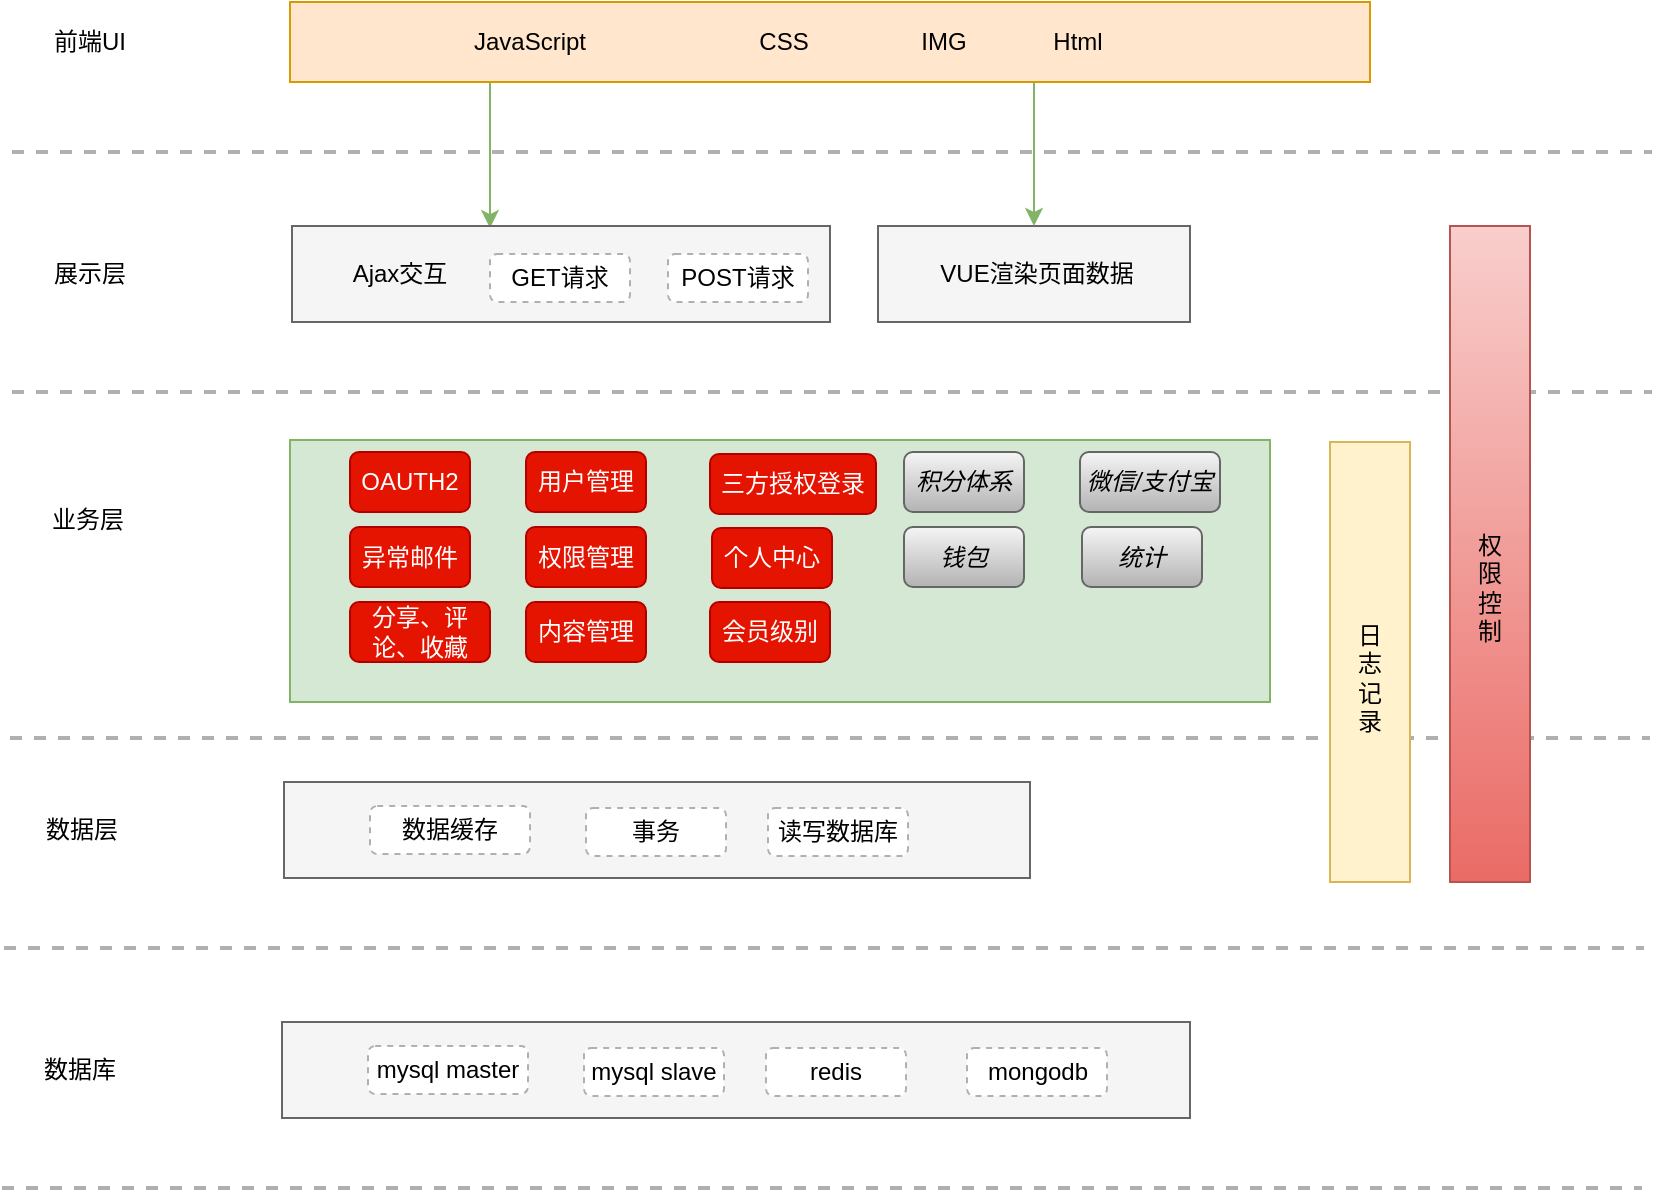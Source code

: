<mxfile version="11.1.4" type="github"><diagram id="wEb1b6HXxsMHYV4dqPqa" name="Page-1"><mxGraphModel dx="1422" dy="764" grid="1" gridSize="10" guides="1" tooltips="1" connect="1" arrows="1" fold="1" page="1" pageScale="1" pageWidth="1169" pageHeight="1654" math="0" shadow="0"><root><mxCell id="0"/><mxCell id="1" parent="0"/><mxCell id="7lN_JRS0yC2XyBkx5bSR-20" value="" style="rounded=0;whiteSpace=wrap;html=1;fillColor=#f5f5f5;strokeColor=#666666;fontColor=#333333;" parent="1" vertex="1"><mxGeometry x="584" y="192" width="156" height="48" as="geometry"/></mxCell><mxCell id="BJYu6I06ZD6bjojBF7WF-18" style="edgeStyle=orthogonalEdgeStyle;rounded=0;orthogonalLoop=1;jettySize=auto;html=1;entryX=0.368;entryY=0.021;entryDx=0;entryDy=0;entryPerimeter=0;fillColor=#d5e8d4;strokeColor=#82b366;" edge="1" parent="1" source="7lN_JRS0yC2XyBkx5bSR-3" target="7lN_JRS0yC2XyBkx5bSR-11"><mxGeometry relative="1" as="geometry"><Array as="points"><mxPoint x="390" y="140"/><mxPoint x="390" y="140"/></Array></mxGeometry></mxCell><mxCell id="BJYu6I06ZD6bjojBF7WF-19" style="edgeStyle=orthogonalEdgeStyle;rounded=0;orthogonalLoop=1;jettySize=auto;html=1;fillColor=#d5e8d4;strokeColor=#82b366;" edge="1" parent="1" source="7lN_JRS0yC2XyBkx5bSR-3" target="7lN_JRS0yC2XyBkx5bSR-20"><mxGeometry relative="1" as="geometry"><Array as="points"><mxPoint x="662" y="140"/><mxPoint x="662" y="140"/></Array></mxGeometry></mxCell><mxCell id="7lN_JRS0yC2XyBkx5bSR-3" value="" style="rounded=0;whiteSpace=wrap;html=1;fillColor=#ffe6cc;strokeColor=#d79b00;" parent="1" vertex="1"><mxGeometry x="290" y="80" width="540" height="40" as="geometry"/></mxCell><mxCell id="7lN_JRS0yC2XyBkx5bSR-5" value="" style="line;strokeWidth=2;html=1;dashed=1;strokeColor=#B0B0B0;" parent="1" vertex="1"><mxGeometry x="151" y="150" width="820" height="10" as="geometry"/></mxCell><mxCell id="7lN_JRS0yC2XyBkx5bSR-6" value="前端UI" style="text;html=1;strokeColor=none;fillColor=none;align=center;verticalAlign=middle;whiteSpace=wrap;rounded=0;" parent="1" vertex="1"><mxGeometry x="170" y="90" width="40" height="20" as="geometry"/></mxCell><mxCell id="7lN_JRS0yC2XyBkx5bSR-7" value="Html" style="text;html=1;strokeColor=none;fillColor=none;align=center;verticalAlign=middle;whiteSpace=wrap;rounded=0;" parent="1" vertex="1"><mxGeometry x="663.5" y="90" width="40" height="20" as="geometry"/></mxCell><mxCell id="7lN_JRS0yC2XyBkx5bSR-8" value="VUE渲染页面数据" style="text;html=1;strokeColor=none;fillColor=none;align=center;verticalAlign=middle;whiteSpace=wrap;rounded=0;" parent="1" vertex="1"><mxGeometry x="612" y="206" width="103" height="20" as="geometry"/></mxCell><mxCell id="7lN_JRS0yC2XyBkx5bSR-9" value="CSS" style="text;html=1;strokeColor=none;fillColor=none;align=center;verticalAlign=middle;whiteSpace=wrap;rounded=0;" parent="1" vertex="1"><mxGeometry x="517" y="90" width="40" height="20" as="geometry"/></mxCell><mxCell id="7lN_JRS0yC2XyBkx5bSR-10" value="IMG" style="text;html=1;strokeColor=none;fillColor=none;align=center;verticalAlign=middle;whiteSpace=wrap;rounded=0;" parent="1" vertex="1"><mxGeometry x="597" y="90" width="40" height="20" as="geometry"/></mxCell><mxCell id="7lN_JRS0yC2XyBkx5bSR-11" value="" style="rounded=0;whiteSpace=wrap;html=1;fillColor=#f5f5f5;strokeColor=#666666;fontColor=#333333;" parent="1" vertex="1"><mxGeometry x="291" y="192" width="269" height="48" as="geometry"/></mxCell><mxCell id="7lN_JRS0yC2XyBkx5bSR-12" value="" style="line;strokeWidth=2;html=1;dashed=1;strokeColor=#B0B0B0;" parent="1" vertex="1"><mxGeometry x="151" y="270" width="820" height="10" as="geometry"/></mxCell><mxCell id="7lN_JRS0yC2XyBkx5bSR-13" value="展示层" style="text;html=1;strokeColor=none;fillColor=none;align=center;verticalAlign=middle;whiteSpace=wrap;rounded=0;" parent="1" vertex="1"><mxGeometry x="170" y="206" width="40" height="20" as="geometry"/></mxCell><mxCell id="7lN_JRS0yC2XyBkx5bSR-18" value="Ajax交互" style="text;html=1;strokeColor=none;fillColor=none;align=center;verticalAlign=middle;whiteSpace=wrap;rounded=0;dashed=1;" parent="1" vertex="1"><mxGeometry x="320" y="206" width="50" height="20" as="geometry"/></mxCell><mxCell id="7lN_JRS0yC2XyBkx5bSR-21" value="GET请求" style="rounded=1;whiteSpace=wrap;html=1;dashed=1;strokeColor=#B0B0B0;" parent="1" vertex="1"><mxGeometry x="390" y="206" width="70" height="24" as="geometry"/></mxCell><mxCell id="7lN_JRS0yC2XyBkx5bSR-22" value="POST请求" style="rounded=1;whiteSpace=wrap;html=1;dashed=1;strokeColor=#B0B0B0;" parent="1" vertex="1"><mxGeometry x="479" y="206" width="70" height="24" as="geometry"/></mxCell><mxCell id="7lN_JRS0yC2XyBkx5bSR-27" value="" style="line;strokeWidth=2;html=1;dashed=1;strokeColor=#B0B0B0;" parent="1" vertex="1"><mxGeometry x="150" y="443" width="820" height="10" as="geometry"/></mxCell><mxCell id="7lN_JRS0yC2XyBkx5bSR-28" value="业务层" style="text;html=1;strokeColor=none;fillColor=none;align=center;verticalAlign=middle;whiteSpace=wrap;rounded=0;" parent="1" vertex="1"><mxGeometry x="169" y="329" width="40" height="20" as="geometry"/></mxCell><mxCell id="7lN_JRS0yC2XyBkx5bSR-32" value="" style="rounded=0;whiteSpace=wrap;html=1;strokeColor=#82b366;fillColor=#d5e8d4;" parent="1" vertex="1"><mxGeometry x="290" y="299" width="490" height="131" as="geometry"/></mxCell><mxCell id="7lN_JRS0yC2XyBkx5bSR-33" value="OAUTH2" style="rounded=1;whiteSpace=wrap;html=1;strokeColor=#B20000;fillColor=#e51400;fontColor=#ffffff;" parent="1" vertex="1"><mxGeometry x="320" y="305" width="60" height="30" as="geometry"/></mxCell><mxCell id="7lN_JRS0yC2XyBkx5bSR-34" value="异常邮件" style="rounded=1;whiteSpace=wrap;html=1;strokeColor=#B20000;fillColor=#e51400;fontColor=#ffffff;" parent="1" vertex="1"><mxGeometry x="320" y="342.5" width="60" height="30" as="geometry"/></mxCell><mxCell id="7lN_JRS0yC2XyBkx5bSR-35" value="用户管理" style="rounded=1;whiteSpace=wrap;html=1;strokeColor=#B20000;fillColor=#e51400;fontColor=#ffffff;" parent="1" vertex="1"><mxGeometry x="408" y="305" width="60" height="30" as="geometry"/></mxCell><mxCell id="7lN_JRS0yC2XyBkx5bSR-36" value="权限管理" style="rounded=1;whiteSpace=wrap;html=1;strokeColor=#B20000;fillColor=#e51400;fontColor=#ffffff;" parent="1" vertex="1"><mxGeometry x="408" y="342.5" width="60" height="30" as="geometry"/></mxCell><mxCell id="7lN_JRS0yC2XyBkx5bSR-40" value="内容管理" style="rounded=1;whiteSpace=wrap;html=1;strokeColor=#B20000;fillColor=#e51400;fontColor=#ffffff;" parent="1" vertex="1"><mxGeometry x="408" y="380" width="60" height="30" as="geometry"/></mxCell><mxCell id="7lN_JRS0yC2XyBkx5bSR-41" value="统计" style="rounded=1;whiteSpace=wrap;html=1;strokeColor=#666666;fillColor=#f5f5f5;fontStyle=2;gradientColor=#b3b3b3;" parent="1" vertex="1"><mxGeometry x="686" y="342.5" width="60" height="30" as="geometry"/></mxCell><mxCell id="7lN_JRS0yC2XyBkx5bSR-42" value="积分体系" style="rounded=1;whiteSpace=wrap;html=1;strokeColor=#666666;fillColor=#f5f5f5;fontStyle=2;gradientColor=#b3b3b3;" parent="1" vertex="1"><mxGeometry x="597" y="305" width="60" height="30" as="geometry"/></mxCell><mxCell id="7lN_JRS0yC2XyBkx5bSR-43" value="会员级别" style="rounded=1;whiteSpace=wrap;html=1;strokeColor=#B20000;fillColor=#e51400;fontColor=#ffffff;" parent="1" vertex="1"><mxGeometry x="500" y="380" width="60" height="30" as="geometry"/></mxCell><mxCell id="7lN_JRS0yC2XyBkx5bSR-44" value="个人中心" style="rounded=1;whiteSpace=wrap;html=1;strokeColor=#B20000;fillColor=#e51400;fontColor=#ffffff;" parent="1" vertex="1"><mxGeometry x="501" y="343" width="60" height="30" as="geometry"/></mxCell><mxCell id="7lN_JRS0yC2XyBkx5bSR-45" value="钱包" style="rounded=1;whiteSpace=wrap;html=1;strokeColor=#666666;fillColor=#f5f5f5;fontStyle=2;gradientColor=#b3b3b3;" parent="1" vertex="1"><mxGeometry x="597" y="342.5" width="60" height="30" as="geometry"/></mxCell><mxCell id="7lN_JRS0yC2XyBkx5bSR-46" value="微信/支付宝" style="rounded=1;whiteSpace=wrap;html=1;strokeColor=#666666;fillColor=#f5f5f5;fontStyle=2;gradientColor=#b3b3b3;" parent="1" vertex="1"><mxGeometry x="685" y="305" width="70" height="30" as="geometry"/></mxCell><mxCell id="7lN_JRS0yC2XyBkx5bSR-50" value="三方授权登录" style="rounded=1;whiteSpace=wrap;html=1;strokeColor=#B20000;fillColor=#e51400;fontColor=#ffffff;" parent="1" vertex="1"><mxGeometry x="500" y="306" width="83" height="30" as="geometry"/></mxCell><mxCell id="7lN_JRS0yC2XyBkx5bSR-51" value="分享、评论、收藏" style="rounded=1;whiteSpace=wrap;html=1;strokeColor=#B20000;fillColor=#e51400;fontColor=#ffffff;" parent="1" vertex="1"><mxGeometry x="320" y="380" width="70" height="30" as="geometry"/></mxCell><mxCell id="BJYu6I06ZD6bjojBF7WF-3" value="" style="rounded=0;whiteSpace=wrap;html=1;fillColor=#f5f5f5;strokeColor=#666666;fontColor=#333333;" vertex="1" parent="1"><mxGeometry x="287" y="470" width="373" height="48" as="geometry"/></mxCell><mxCell id="BJYu6I06ZD6bjojBF7WF-4" value="" style="line;strokeWidth=2;html=1;dashed=1;strokeColor=#B0B0B0;" vertex="1" parent="1"><mxGeometry x="147" y="548" width="820" height="10" as="geometry"/></mxCell><mxCell id="BJYu6I06ZD6bjojBF7WF-5" value="数据层" style="text;html=1;strokeColor=none;fillColor=none;align=center;verticalAlign=middle;whiteSpace=wrap;rounded=0;" vertex="1" parent="1"><mxGeometry x="166" y="484" width="40" height="20" as="geometry"/></mxCell><mxCell id="BJYu6I06ZD6bjojBF7WF-7" value="事务" style="rounded=1;whiteSpace=wrap;html=1;dashed=1;strokeColor=#B0B0B0;" vertex="1" parent="1"><mxGeometry x="438" y="483" width="70" height="24" as="geometry"/></mxCell><mxCell id="BJYu6I06ZD6bjojBF7WF-8" value="读写数据库" style="rounded=1;whiteSpace=wrap;html=1;dashed=1;strokeColor=#B0B0B0;" vertex="1" parent="1"><mxGeometry x="529" y="483" width="70" height="24" as="geometry"/></mxCell><mxCell id="BJYu6I06ZD6bjojBF7WF-9" value="数据缓存" style="rounded=1;whiteSpace=wrap;html=1;dashed=1;strokeColor=#B0B0B0;" vertex="1" parent="1"><mxGeometry x="330" y="482" width="80" height="24" as="geometry"/></mxCell><mxCell id="BJYu6I06ZD6bjojBF7WF-11" value="JavaScript" style="text;html=1;strokeColor=none;fillColor=none;align=center;verticalAlign=middle;whiteSpace=wrap;rounded=0;" vertex="1" parent="1"><mxGeometry x="390" y="90" width="40" height="20" as="geometry"/></mxCell><mxCell id="BJYu6I06ZD6bjojBF7WF-21" value="" style="rounded=0;whiteSpace=wrap;html=1;fillColor=#fff2cc;strokeColor=#d6b656;" vertex="1" parent="1"><mxGeometry x="810" y="300" width="40" height="220" as="geometry"/></mxCell><mxCell id="BJYu6I06ZD6bjojBF7WF-22" value="日志记录" style="text;html=1;strokeColor=none;fillColor=none;align=center;verticalAlign=middle;whiteSpace=wrap;rounded=0;" vertex="1" parent="1"><mxGeometry x="820" y="366" width="20" height="104" as="geometry"/></mxCell><mxCell id="BJYu6I06ZD6bjojBF7WF-23" value="" style="rounded=0;whiteSpace=wrap;html=1;fillColor=#f8cecc;strokeColor=#b85450;gradientColor=#ea6b66;" vertex="1" parent="1"><mxGeometry x="870" y="192" width="40" height="328" as="geometry"/></mxCell><mxCell id="BJYu6I06ZD6bjojBF7WF-24" value="权限控制" style="text;html=1;strokeColor=none;fillColor=none;align=center;verticalAlign=middle;whiteSpace=wrap;rounded=0;" vertex="1" parent="1"><mxGeometry x="880" y="255" width="20" height="235" as="geometry"/></mxCell><mxCell id="BJYu6I06ZD6bjojBF7WF-25" value="" style="rounded=0;whiteSpace=wrap;html=1;fillColor=#f5f5f5;strokeColor=#666666;fontColor=#333333;" vertex="1" parent="1"><mxGeometry x="286" y="590" width="454" height="48" as="geometry"/></mxCell><mxCell id="BJYu6I06ZD6bjojBF7WF-26" value="" style="line;strokeWidth=2;html=1;dashed=1;strokeColor=#B0B0B0;" vertex="1" parent="1"><mxGeometry x="146" y="668" width="820" height="10" as="geometry"/></mxCell><mxCell id="BJYu6I06ZD6bjojBF7WF-27" value="数据库" style="text;html=1;strokeColor=none;fillColor=none;align=center;verticalAlign=middle;whiteSpace=wrap;rounded=0;" vertex="1" parent="1"><mxGeometry x="165" y="604" width="40" height="20" as="geometry"/></mxCell><mxCell id="BJYu6I06ZD6bjojBF7WF-28" value="mysql&amp;nbsp;slave" style="rounded=1;whiteSpace=wrap;html=1;dashed=1;strokeColor=#B0B0B0;" vertex="1" parent="1"><mxGeometry x="437" y="603" width="70" height="24" as="geometry"/></mxCell><mxCell id="BJYu6I06ZD6bjojBF7WF-29" value="redis" style="rounded=1;whiteSpace=wrap;html=1;dashed=1;strokeColor=#B0B0B0;" vertex="1" parent="1"><mxGeometry x="528" y="603" width="70" height="24" as="geometry"/></mxCell><mxCell id="BJYu6I06ZD6bjojBF7WF-30" value="mysql&amp;nbsp;master" style="rounded=1;whiteSpace=wrap;html=1;dashed=1;strokeColor=#B0B0B0;" vertex="1" parent="1"><mxGeometry x="329" y="602" width="80" height="24" as="geometry"/></mxCell><mxCell id="BJYu6I06ZD6bjojBF7WF-31" value="mongodb" style="rounded=1;whiteSpace=wrap;html=1;dashed=1;strokeColor=#B0B0B0;" vertex="1" parent="1"><mxGeometry x="628.5" y="603" width="70" height="24" as="geometry"/></mxCell></root></mxGraphModel></diagram></mxfile>